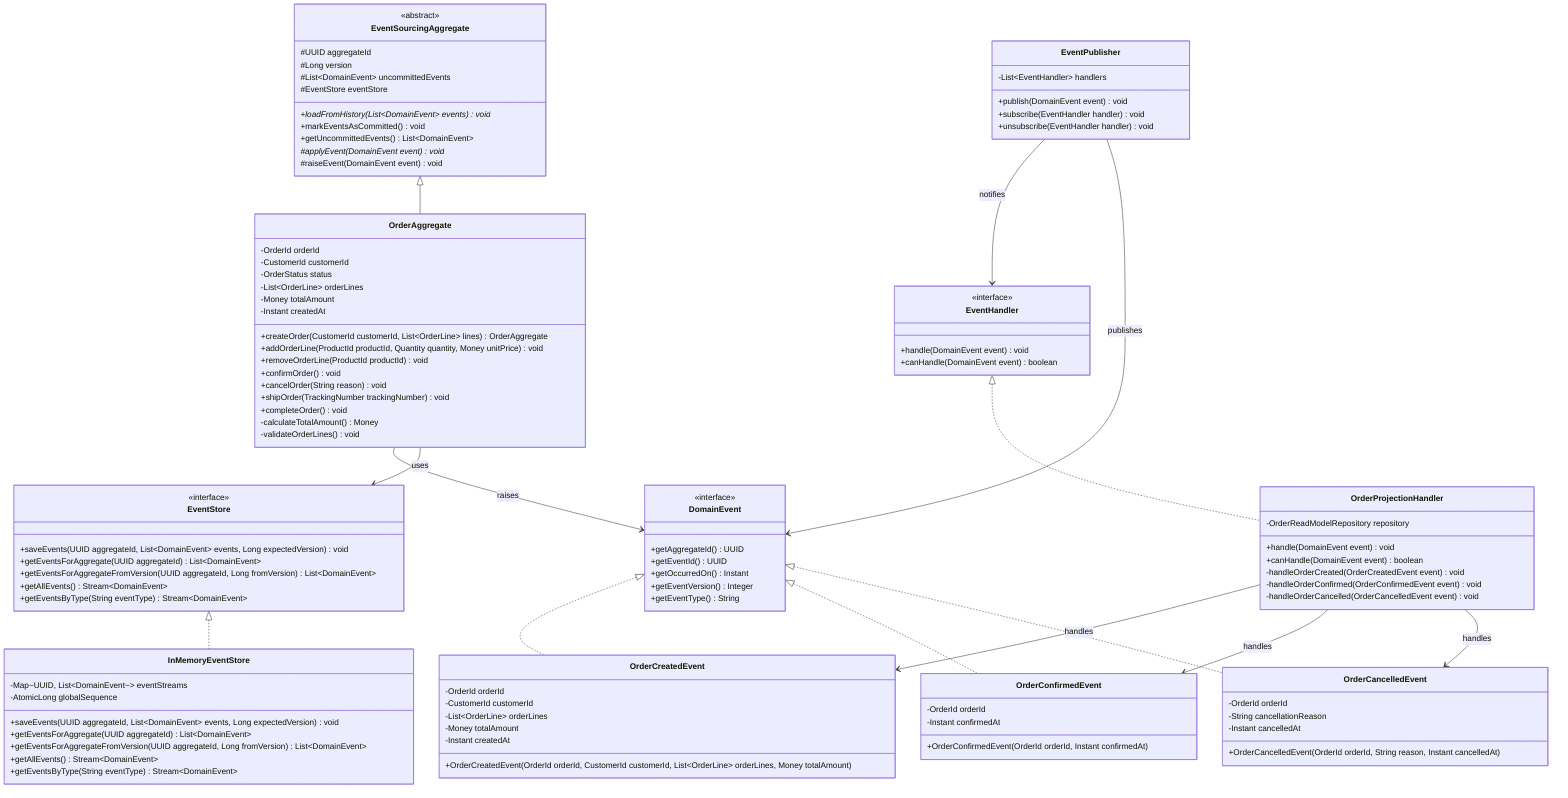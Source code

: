classDiagram
    class EventSourcingAggregate {
        <<abstract>>
        #UUID aggregateId
        #Long version
        #List~DomainEvent~ uncommittedEvents
        #EventStore eventStore
        +loadFromHistory(List~DomainEvent~ events)* void
        +markEventsAsCommitted() void
        +getUncommittedEvents() List~DomainEvent~
        #applyEvent(DomainEvent event)* void
        #raiseEvent(DomainEvent event) void
    }
    
    class OrderAggregate {
        -OrderId orderId
        -CustomerId customerId
        -OrderStatus status
        -List~OrderLine~ orderLines
        -Money totalAmount
        -Instant createdAt
        +createOrder(CustomerId customerId, List~OrderLine~ lines) OrderAggregate
        +addOrderLine(ProductId productId, Quantity quantity, Money unitPrice) void
        +removeOrderLine(ProductId productId) void
        +confirmOrder() void
        +cancelOrder(String reason) void
        +shipOrder(TrackingNumber trackingNumber) void
        +completeOrder() void
        -calculateTotalAmount() Money
        -validateOrderLines() void
    }
    
    class DomainEvent {
        <<interface>>
        +getAggregateId() UUID
        +getEventId() UUID
        +getOccurredOn() Instant
        +getEventVersion() Integer
        +getEventType() String
    }
    
    class OrderCreatedEvent {
        -OrderId orderId
        -CustomerId customerId
        -List~OrderLine~ orderLines
        -Money totalAmount
        -Instant createdAt
        +OrderCreatedEvent(OrderId orderId, CustomerId customerId, List~OrderLine~ orderLines, Money totalAmount)
    }
    
    class OrderConfirmedEvent {
        -OrderId orderId
        -Instant confirmedAt
        +OrderConfirmedEvent(OrderId orderId, Instant confirmedAt)
    }
    
    class OrderCancelledEvent {
        -OrderId orderId
        -String cancellationReason
        -Instant cancelledAt
        +OrderCancelledEvent(OrderId orderId, String reason, Instant cancelledAt)
    }
    
    class EventStore {
        <<interface>>
        +saveEvents(UUID aggregateId, List~DomainEvent~ events, Long expectedVersion) void
        +getEventsForAggregate(UUID aggregateId) List~DomainEvent~
        +getEventsForAggregateFromVersion(UUID aggregateId, Long fromVersion) List~DomainEvent~
        +getAllEvents() Stream~DomainEvent~
        +getEventsByType(String eventType) Stream~DomainEvent~
    }
    
    class InMemoryEventStore {
        -Map~UUID, List~DomainEvent~~ eventStreams
        -AtomicLong globalSequence
        +saveEvents(UUID aggregateId, List~DomainEvent~ events, Long expectedVersion) void
        +getEventsForAggregate(UUID aggregateId) List~DomainEvent~
        +getEventsForAggregateFromVersion(UUID aggregateId, Long fromVersion) List~DomainEvent~
        +getAllEvents() Stream~DomainEvent~
        +getEventsByType(String eventType) Stream~DomainEvent~
    }
    
    class EventPublisher {
        -List~EventHandler~ handlers
        +publish(DomainEvent event) void
        +subscribe(EventHandler handler) void
        +unsubscribe(EventHandler handler) void
    }
    
    class EventHandler {
        <<interface>>
        +handle(DomainEvent event) void
        +canHandle(DomainEvent event) boolean
    }
    
    class OrderProjectionHandler {
        -OrderReadModelRepository repository
        +handle(DomainEvent event) void
        +canHandle(DomainEvent event) boolean
        -handleOrderCreated(OrderCreatedEvent event) void
        -handleOrderConfirmed(OrderConfirmedEvent event) void
        -handleOrderCancelled(OrderCancelledEvent event) void
    }
    
    EventSourcingAggregate <|-- OrderAggregate
    DomainEvent <|.. OrderCreatedEvent
    DomainEvent <|.. OrderConfirmedEvent
    DomainEvent <|.. OrderCancelledEvent
    EventStore <|.. InMemoryEventStore
    EventHandler <|.. OrderProjectionHandler
    
    OrderAggregate --> DomainEvent : raises
    OrderAggregate --> EventStore : uses
    EventPublisher --> EventHandler : notifies
    EventPublisher --> DomainEvent : publishes
    OrderProjectionHandler --> OrderCreatedEvent : handles
    OrderProjectionHandler --> OrderConfirmedEvent : handles
    OrderProjectionHandler --> OrderCancelledEvent : handles